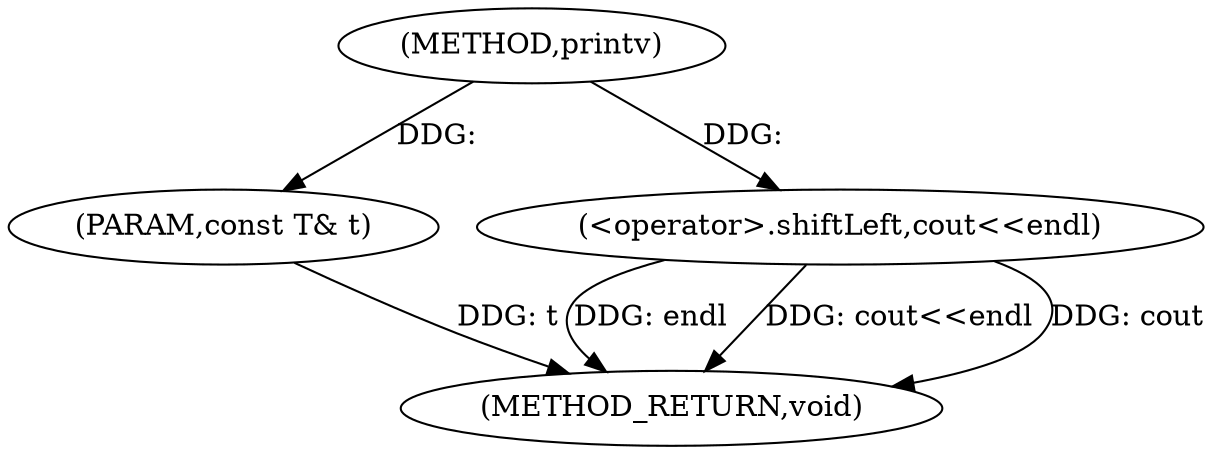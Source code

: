digraph "printv" {  
"1000123" [label = "(METHOD,printv)" ]
"1000129" [label = "(METHOD_RETURN,void)" ]
"1000124" [label = "(PARAM,const T& t)" ]
"1000126" [label = "(<operator>.shiftLeft,cout<<endl)" ]
  "1000124" -> "1000129"  [ label = "DDG: t"] 
  "1000126" -> "1000129"  [ label = "DDG: endl"] 
  "1000126" -> "1000129"  [ label = "DDG: cout<<endl"] 
  "1000126" -> "1000129"  [ label = "DDG: cout"] 
  "1000123" -> "1000124"  [ label = "DDG: "] 
  "1000123" -> "1000126"  [ label = "DDG: "] 
}
